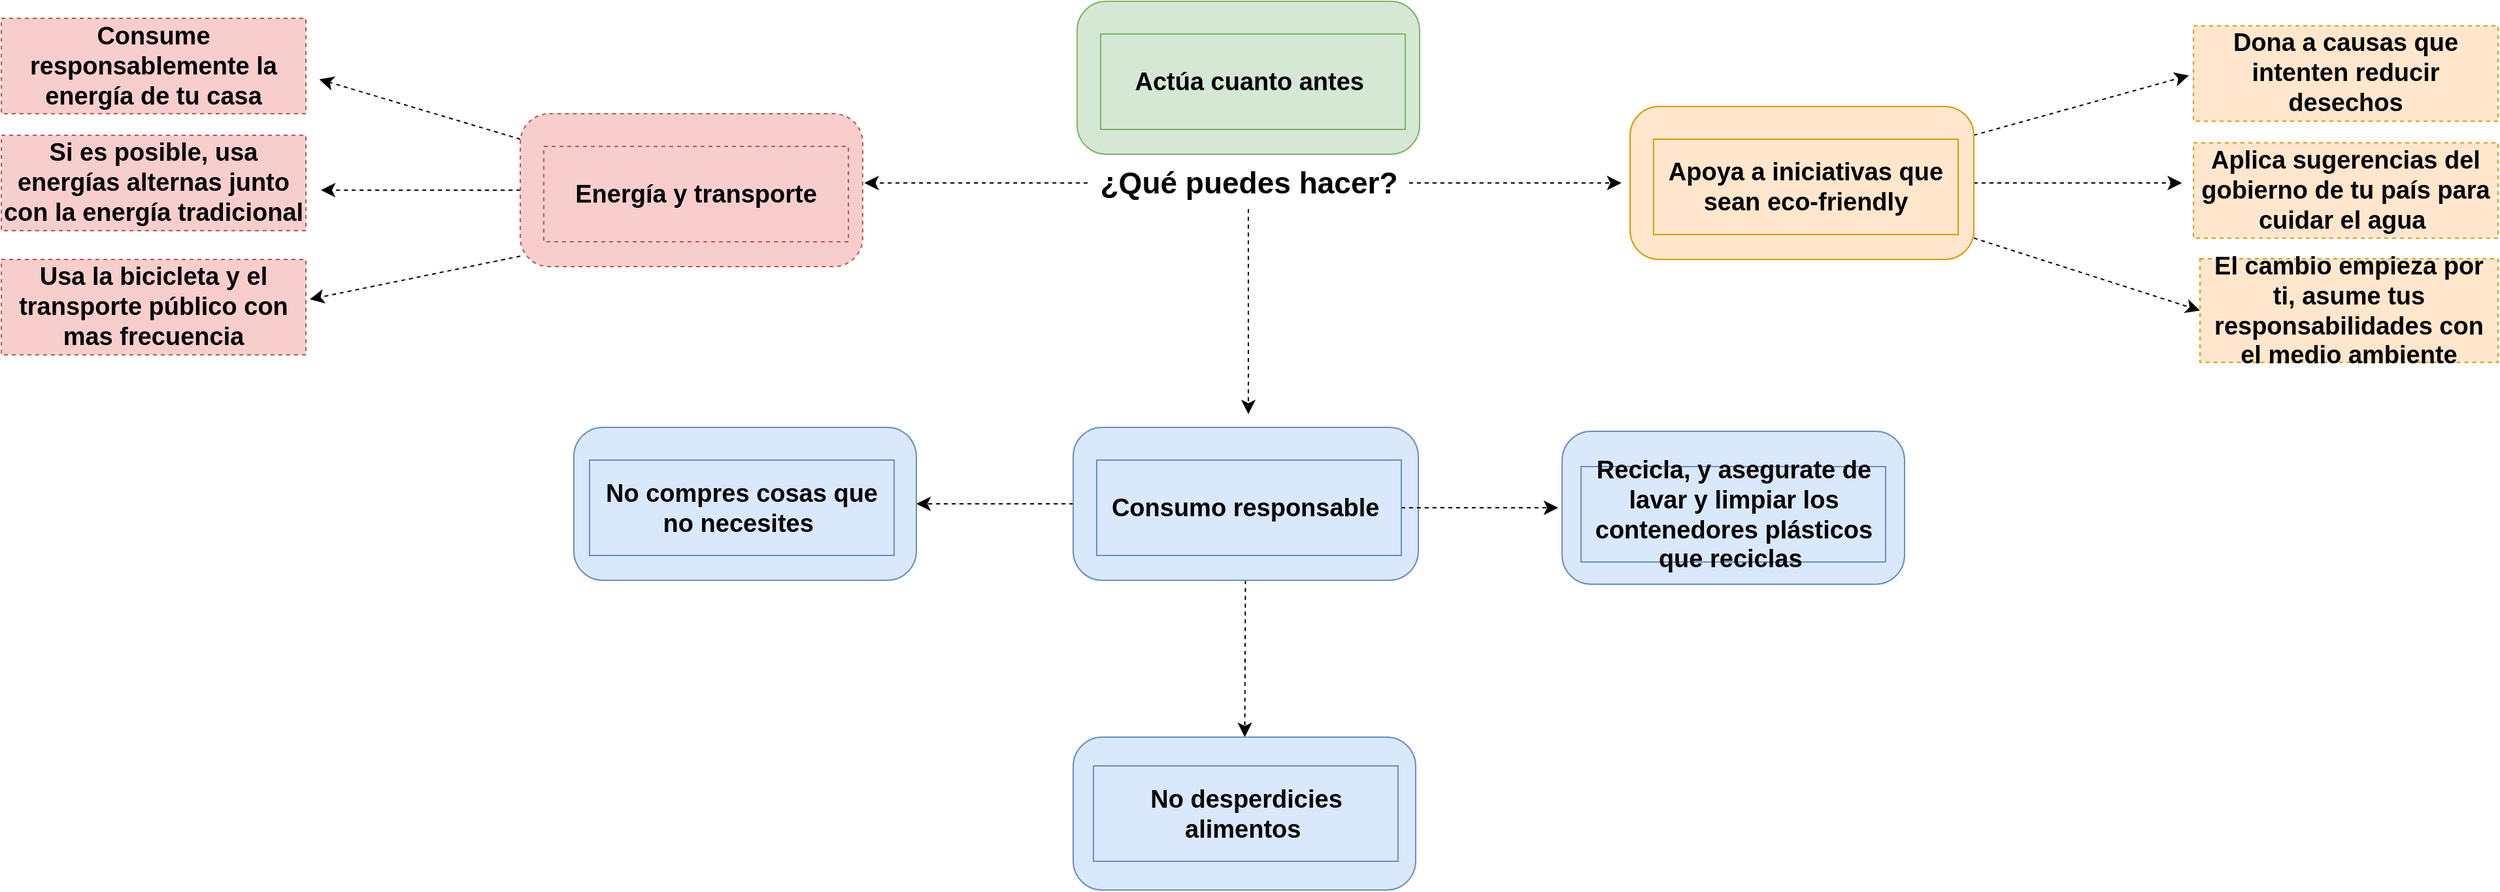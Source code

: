 <mxfile version="26.1.2">
  <diagram name="Página-1" id="piukYRTXUva3LGdc_yS3">
    <mxGraphModel dx="3700" dy="2014" grid="0" gridSize="10" guides="1" tooltips="1" connect="1" arrows="1" fold="1" page="0" pageScale="1" pageWidth="827" pageHeight="1169" math="0" shadow="0">
      <root>
        <mxCell id="0" />
        <mxCell id="1" parent="0" />
        <mxCell id="9eXhxKmKI8XXCZGN5zWt-1" value="" style="rounded=1;whiteSpace=wrap;html=1;arcSize=19;fillColor=#d5e8d4;strokeColor=#82b366;" vertex="1" parent="1">
          <mxGeometry x="-578" y="-442" width="262" height="117" as="geometry" />
        </mxCell>
        <mxCell id="9eXhxKmKI8XXCZGN5zWt-2" value="&lt;b&gt;&lt;font style=&quot;font-size: 19px; color: rgb(0, 0, 0);&quot;&gt;Actúa cuanto antes&amp;nbsp;&lt;/font&gt;&lt;/b&gt;" style="text;html=1;align=center;verticalAlign=middle;whiteSpace=wrap;rounded=0;fillColor=#d5e8d4;strokeColor=#82b366;" vertex="1" parent="1">
          <mxGeometry x="-560" y="-417" width="233" height="73" as="geometry" />
        </mxCell>
        <mxCell id="9eXhxKmKI8XXCZGN5zWt-16" style="edgeStyle=none;curved=1;rounded=0;orthogonalLoop=1;jettySize=auto;html=1;fontSize=12;startSize=8;endSize=8;dashed=1;" edge="1" parent="1" source="9eXhxKmKI8XXCZGN5zWt-10">
          <mxGeometry relative="1" as="geometry">
            <mxPoint x="-447" y="-126.067" as="targetPoint" />
          </mxGeometry>
        </mxCell>
        <mxCell id="9eXhxKmKI8XXCZGN5zWt-17" style="edgeStyle=none;curved=1;rounded=0;orthogonalLoop=1;jettySize=auto;html=1;fontSize=12;startSize=8;endSize=8;dashed=1;" edge="1" parent="1" source="9eXhxKmKI8XXCZGN5zWt-10">
          <mxGeometry relative="1" as="geometry">
            <mxPoint x="-740.8" y="-303" as="targetPoint" />
          </mxGeometry>
        </mxCell>
        <mxCell id="9eXhxKmKI8XXCZGN5zWt-18" style="edgeStyle=none;curved=1;rounded=0;orthogonalLoop=1;jettySize=auto;html=1;fontSize=12;startSize=8;endSize=8;dashed=1;" edge="1" parent="1" source="9eXhxKmKI8XXCZGN5zWt-10">
          <mxGeometry relative="1" as="geometry">
            <mxPoint x="-161.6" y="-303" as="targetPoint" />
          </mxGeometry>
        </mxCell>
        <mxCell id="9eXhxKmKI8XXCZGN5zWt-10" value="&lt;font style=&quot;font-size: 23px;&quot;&gt;&lt;b&gt;¿Qué puedes hacer?&lt;/b&gt;&lt;/font&gt;" style="text;html=1;align=center;verticalAlign=middle;resizable=0;points=[];autosize=1;strokeColor=none;fillColor=none;fontSize=16;" vertex="1" parent="1">
          <mxGeometry x="-570" y="-323" width="246" height="40" as="geometry" />
        </mxCell>
        <mxCell id="9eXhxKmKI8XXCZGN5zWt-27" style="edgeStyle=none;curved=1;rounded=0;orthogonalLoop=1;jettySize=auto;html=1;fontSize=12;startSize=8;endSize=8;dashed=1;" edge="1" parent="1" source="9eXhxKmKI8XXCZGN5zWt-20">
          <mxGeometry relative="1" as="geometry">
            <mxPoint x="-1156.462" y="-297.5" as="targetPoint" />
          </mxGeometry>
        </mxCell>
        <mxCell id="9eXhxKmKI8XXCZGN5zWt-29" style="edgeStyle=none;curved=1;rounded=0;orthogonalLoop=1;jettySize=auto;html=1;fontSize=12;startSize=8;endSize=8;dashed=1;" edge="1" parent="1" source="9eXhxKmKI8XXCZGN5zWt-20">
          <mxGeometry relative="1" as="geometry">
            <mxPoint x="-1157.692" y="-382.308" as="targetPoint" />
          </mxGeometry>
        </mxCell>
        <mxCell id="9eXhxKmKI8XXCZGN5zWt-20" value="" style="rounded=1;whiteSpace=wrap;html=1;arcSize=19;fillColor=#f8cecc;strokeColor=#b85450;dashed=1;" vertex="1" parent="1">
          <mxGeometry x="-1004" y="-356" width="262" height="117" as="geometry" />
        </mxCell>
        <mxCell id="9eXhxKmKI8XXCZGN5zWt-21" value="&lt;span style=&quot;font-size: 19px;&quot;&gt;&lt;b&gt;Energía y transporte&lt;/b&gt;&lt;/span&gt;" style="text;html=1;align=center;verticalAlign=middle;whiteSpace=wrap;rounded=0;fillColor=#f8cecc;strokeColor=#b85450;dashed=1;" vertex="1" parent="1">
          <mxGeometry x="-986" y="-331" width="233" height="73" as="geometry" />
        </mxCell>
        <mxCell id="9eXhxKmKI8XXCZGN5zWt-50" style="edgeStyle=none;curved=1;rounded=0;orthogonalLoop=1;jettySize=auto;html=1;fontSize=12;startSize=8;endSize=8;dashed=1;" edge="1" parent="1" source="9eXhxKmKI8XXCZGN5zWt-22">
          <mxGeometry relative="1" as="geometry">
            <mxPoint x="272.533" y="-385.267" as="targetPoint" />
          </mxGeometry>
        </mxCell>
        <mxCell id="9eXhxKmKI8XXCZGN5zWt-52" style="edgeStyle=none;curved=1;rounded=0;orthogonalLoop=1;jettySize=auto;html=1;fontSize=12;startSize=8;endSize=8;dashed=1;" edge="1" parent="1" source="9eXhxKmKI8XXCZGN5zWt-22">
          <mxGeometry relative="1" as="geometry">
            <mxPoint x="267.2" y="-303" as="targetPoint" />
          </mxGeometry>
        </mxCell>
        <mxCell id="9eXhxKmKI8XXCZGN5zWt-53" style="edgeStyle=none;curved=1;rounded=0;orthogonalLoop=1;jettySize=auto;html=1;entryX=0;entryY=0.5;entryDx=0;entryDy=0;fontSize=12;startSize=8;endSize=8;dashed=1;" edge="1" parent="1" source="9eXhxKmKI8XXCZGN5zWt-22" target="9eXhxKmKI8XXCZGN5zWt-47">
          <mxGeometry relative="1" as="geometry" />
        </mxCell>
        <mxCell id="9eXhxKmKI8XXCZGN5zWt-22" value="" style="rounded=1;whiteSpace=wrap;html=1;arcSize=19;fillColor=#ffe6cc;strokeColor=#d79b00;" vertex="1" parent="1">
          <mxGeometry x="-155" y="-361.5" width="263" height="117" as="geometry" />
        </mxCell>
        <mxCell id="9eXhxKmKI8XXCZGN5zWt-23" value="&lt;span style=&quot;font-size: 19px;&quot;&gt;&lt;b&gt;Apoya a iniciativas que sean eco-friendly&lt;/b&gt;&lt;/span&gt;" style="text;html=1;align=center;verticalAlign=middle;whiteSpace=wrap;rounded=0;fillColor=#ffe6cc;strokeColor=#d79b00;" vertex="1" parent="1">
          <mxGeometry x="-137" y="-336.5" width="233" height="73" as="geometry" />
        </mxCell>
        <mxCell id="9eXhxKmKI8XXCZGN5zWt-36" value="" style="edgeStyle=none;curved=1;rounded=0;orthogonalLoop=1;jettySize=auto;html=1;fontSize=12;startSize=8;endSize=8;dashed=1;" edge="1" parent="1" source="9eXhxKmKI8XXCZGN5zWt-24" target="9eXhxKmKI8XXCZGN5zWt-35">
          <mxGeometry relative="1" as="geometry" />
        </mxCell>
        <mxCell id="9eXhxKmKI8XXCZGN5zWt-38" value="" style="edgeStyle=none;curved=1;rounded=0;orthogonalLoop=1;jettySize=auto;html=1;fontSize=12;startSize=8;endSize=8;dashed=1;" edge="1" parent="1" source="9eXhxKmKI8XXCZGN5zWt-24" target="9eXhxKmKI8XXCZGN5zWt-37">
          <mxGeometry relative="1" as="geometry" />
        </mxCell>
        <mxCell id="9eXhxKmKI8XXCZGN5zWt-24" value="" style="rounded=1;whiteSpace=wrap;html=1;arcSize=19;fillColor=#dae8fc;strokeColor=#6c8ebf;" vertex="1" parent="1">
          <mxGeometry x="-581" y="-116" width="264" height="117" as="geometry" />
        </mxCell>
        <mxCell id="9eXhxKmKI8XXCZGN5zWt-44" value="" style="edgeStyle=none;curved=1;rounded=0;orthogonalLoop=1;jettySize=auto;html=1;fontSize=12;startSize=8;endSize=8;dashed=1;" edge="1" parent="1" source="9eXhxKmKI8XXCZGN5zWt-25">
          <mxGeometry relative="1" as="geometry">
            <mxPoint x="-210" y="-54.5" as="targetPoint" />
          </mxGeometry>
        </mxCell>
        <mxCell id="9eXhxKmKI8XXCZGN5zWt-25" value="&lt;font style=&quot;font-size: 19px;&quot;&gt;&lt;b&gt;Consumo responsable&amp;nbsp;&lt;/b&gt;&lt;/font&gt;" style="text;html=1;align=center;verticalAlign=middle;whiteSpace=wrap;rounded=0;fillColor=#dae8fc;strokeColor=#6c8ebf;" vertex="1" parent="1">
          <mxGeometry x="-563" y="-91" width="233" height="73" as="geometry" />
        </mxCell>
        <mxCell id="9eXhxKmKI8XXCZGN5zWt-30" style="edgeStyle=none;curved=1;rounded=0;orthogonalLoop=1;jettySize=auto;html=1;fontSize=12;startSize=8;endSize=8;dashed=1;" edge="1" parent="1">
          <mxGeometry relative="1" as="geometry">
            <mxPoint x="-1165" y="-214" as="targetPoint" />
            <mxPoint x="-1004" y="-247" as="sourcePoint" />
          </mxGeometry>
        </mxCell>
        <mxCell id="9eXhxKmKI8XXCZGN5zWt-31" value="&lt;span style=&quot;font-size: 19px;&quot;&gt;&lt;b&gt;Usa la bicicleta y el transporte público con mas frecuencia&lt;/b&gt;&lt;/span&gt;" style="text;html=1;align=center;verticalAlign=middle;whiteSpace=wrap;rounded=0;fillColor=#f8cecc;strokeColor=#b85450;dashed=1;" vertex="1" parent="1">
          <mxGeometry x="-1401" y="-244.5" width="233" height="73" as="geometry" />
        </mxCell>
        <mxCell id="9eXhxKmKI8XXCZGN5zWt-32" value="&lt;span style=&quot;font-size: 19px;&quot;&gt;&lt;b&gt;Si es posible, usa energías alternas junto con la energía tradicional&lt;/b&gt;&lt;/span&gt;" style="text;html=1;align=center;verticalAlign=middle;whiteSpace=wrap;rounded=0;fillColor=#f8cecc;strokeColor=#b85450;dashed=1;" vertex="1" parent="1">
          <mxGeometry x="-1401" y="-339.5" width="233" height="73" as="geometry" />
        </mxCell>
        <mxCell id="9eXhxKmKI8XXCZGN5zWt-33" value="&lt;span style=&quot;font-size: 19px;&quot;&gt;&lt;b&gt;Consume responsablemente la energía de tu casa&lt;/b&gt;&lt;/span&gt;" style="text;html=1;align=center;verticalAlign=middle;whiteSpace=wrap;rounded=0;fillColor=#f8cecc;strokeColor=#b85450;dashed=1;" vertex="1" parent="1">
          <mxGeometry x="-1401" y="-429" width="233" height="73" as="geometry" />
        </mxCell>
        <mxCell id="9eXhxKmKI8XXCZGN5zWt-35" value="" style="rounded=1;whiteSpace=wrap;html=1;arcSize=19;fillColor=#dae8fc;strokeColor=#6c8ebf;" vertex="1" parent="1">
          <mxGeometry x="-581" y="121" width="262" height="117" as="geometry" />
        </mxCell>
        <mxCell id="9eXhxKmKI8XXCZGN5zWt-37" value="" style="rounded=1;whiteSpace=wrap;html=1;arcSize=19;fillColor=#dae8fc;strokeColor=#6c8ebf;" vertex="1" parent="1">
          <mxGeometry x="-963" y="-116" width="262" height="117" as="geometry" />
        </mxCell>
        <mxCell id="9eXhxKmKI8XXCZGN5zWt-45" value="" style="rounded=1;whiteSpace=wrap;html=1;arcSize=19;fillColor=#dae8fc;strokeColor=#6c8ebf;" vertex="1" parent="1">
          <mxGeometry x="-207" y="-113" width="262" height="117" as="geometry" />
        </mxCell>
        <mxCell id="9eXhxKmKI8XXCZGN5zWt-47" value="&lt;span style=&quot;font-size: 19px;&quot;&gt;&lt;b&gt;El cambio empieza por ti, asume tus responsabilidades con el medio ambiente&lt;/b&gt;&lt;/span&gt;" style="text;html=1;align=center;verticalAlign=middle;whiteSpace=wrap;rounded=0;fillColor=#ffe6cc;strokeColor=#d79b00;dashed=1;" vertex="1" parent="1">
          <mxGeometry x="281" y="-245" width="228" height="79.25" as="geometry" />
        </mxCell>
        <mxCell id="9eXhxKmKI8XXCZGN5zWt-48" value="&lt;span style=&quot;font-size: 19px;&quot;&gt;&lt;b&gt;Aplica sugerencias del gobierno de tu país para cuidar el agua&amp;nbsp;&lt;/b&gt;&lt;/span&gt;" style="text;html=1;align=center;verticalAlign=middle;whiteSpace=wrap;rounded=0;fillColor=#ffe6cc;strokeColor=#d79b00;dashed=1;" vertex="1" parent="1">
          <mxGeometry x="276" y="-333.75" width="233" height="73" as="geometry" />
        </mxCell>
        <mxCell id="9eXhxKmKI8XXCZGN5zWt-49" value="&lt;span style=&quot;font-size: 19px;&quot;&gt;&lt;b&gt;Dona a causas que intenten reducir desechos&lt;/b&gt;&lt;/span&gt;" style="text;html=1;align=center;verticalAlign=middle;whiteSpace=wrap;rounded=0;fillColor=#ffe6cc;strokeColor=#d79b00;dashed=1;" vertex="1" parent="1">
          <mxGeometry x="276" y="-423.25" width="233" height="73" as="geometry" />
        </mxCell>
        <mxCell id="9eXhxKmKI8XXCZGN5zWt-54" value="&lt;b&gt;&lt;font style=&quot;font-size: 19px;&quot;&gt;No compres cosas que no necesites&amp;nbsp;&lt;/font&gt;&lt;/b&gt;" style="text;html=1;align=center;verticalAlign=middle;whiteSpace=wrap;rounded=0;fillColor=#dae8fc;strokeColor=#6c8ebf;" vertex="1" parent="1">
          <mxGeometry x="-951" y="-91" width="233" height="73" as="geometry" />
        </mxCell>
        <mxCell id="9eXhxKmKI8XXCZGN5zWt-55" value="&lt;font style=&quot;font-size: 19px;&quot;&gt;&lt;b&gt;No desperdicies alimentos&amp;nbsp;&lt;/b&gt;&lt;/font&gt;" style="text;html=1;align=center;verticalAlign=middle;whiteSpace=wrap;rounded=0;fillColor=#dae8fc;strokeColor=#6c8ebf;" vertex="1" parent="1">
          <mxGeometry x="-565.5" y="143" width="233" height="73" as="geometry" />
        </mxCell>
        <mxCell id="9eXhxKmKI8XXCZGN5zWt-56" value="&lt;font style=&quot;font-size: 19px;&quot;&gt;&lt;b&gt;Recicla, y asegurate de lavar y limpiar los contenedores plásticos que reciclas&amp;nbsp;&lt;/b&gt;&lt;/font&gt;" style="text;html=1;align=center;verticalAlign=middle;whiteSpace=wrap;rounded=0;fillColor=#dae8fc;strokeColor=#6c8ebf;" vertex="1" parent="1">
          <mxGeometry x="-192.5" y="-86" width="233" height="73" as="geometry" />
        </mxCell>
      </root>
    </mxGraphModel>
  </diagram>
</mxfile>
